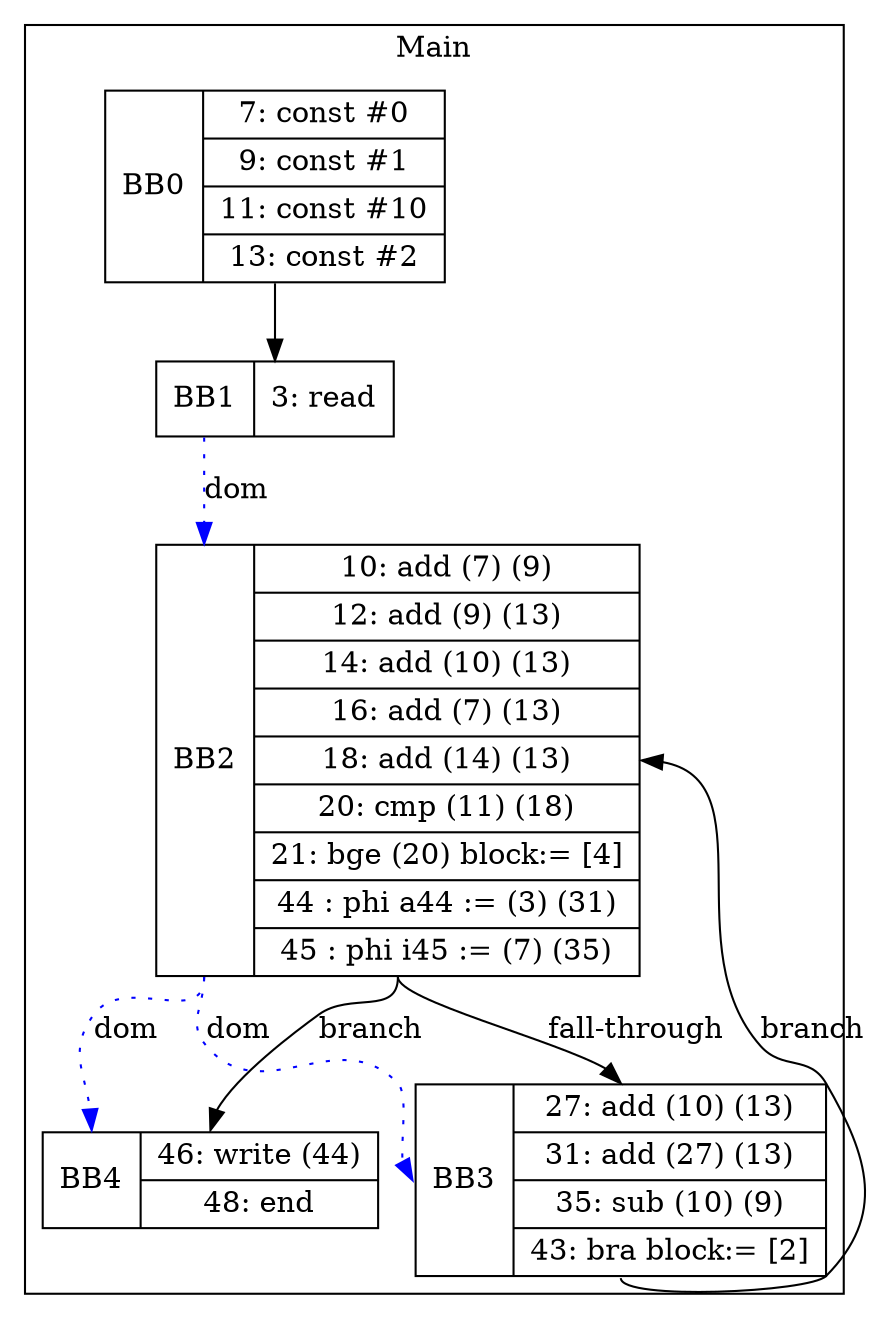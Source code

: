 digraph G {
node [shape=record];
subgraph cluster_main{
label = "Main";
BB0 [shape=record, label="<b>BB0|{7: const #0|9: const #1|11: const #10|13: const #2}"];
BB1 [shape=record, label="<b>BB1|{3: read}"];
BB2 [shape=record, label="<b>BB2|{10: add (7) (9)|12: add (9) (13)|14: add (10) (13)|16: add (7) (13)|18: add (14) (13)|20: cmp (11) (18)|21: bge (20) block:= [4]|44 : phi a44 := (3) (31)|45 : phi i45 := (7) (35)}"];
BB3 [shape=record, label="<b>BB3|{27: add (10) (13)|31: add (27) (13)|35: sub (10) (9)|43: bra block:= [2]}"];
BB4 [shape=record, label="<b>BB4|{46: write (44)|48: end}"];
}
BB0:s -> BB1:n ;
BB2:b -> BB3:b [color=blue, style=dotted, label="dom"];
BB2:b -> BB4:b [color=blue, style=dotted, label="dom"];
BB1:b -> BB2:b [color=blue, style=dotted, label="dom"];
BB2:s -> BB4:n [label="branch"];
BB3:s -> BB2:e [label="branch"];
BB2:s -> BB3:n [label="fall-through"];
}
